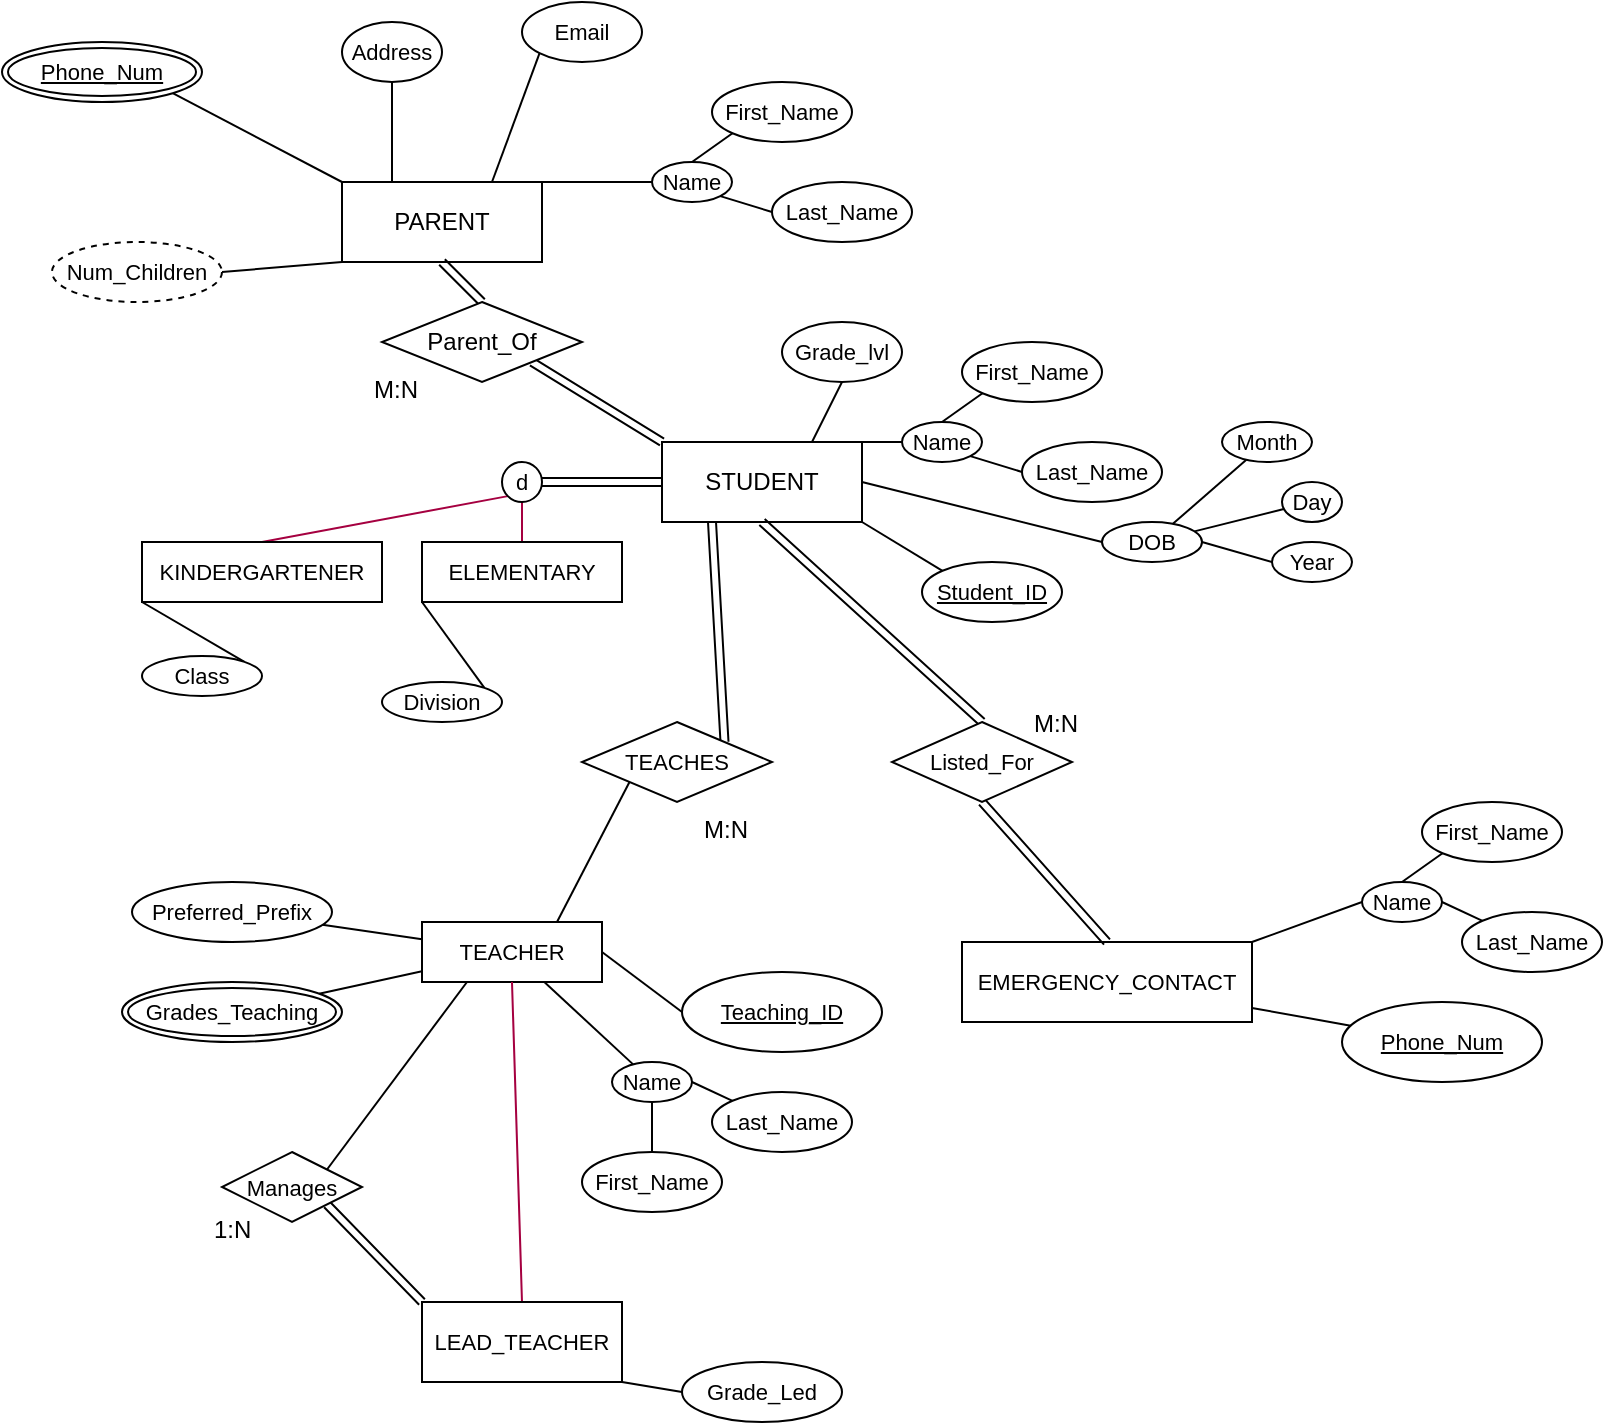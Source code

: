 <mxfile>
    <diagram id="amT59-K38L77S1F5t3s1" name="Page-1">
        <mxGraphModel dx="716" dy="593" grid="1" gridSize="10" guides="1" tooltips="1" connect="1" arrows="1" fold="1" page="1" pageScale="1" pageWidth="850" pageHeight="1100" math="0" shadow="0">
            <root>
                <mxCell id="0"/>
                <mxCell id="1" parent="0"/>
                <mxCell id="21" style="edgeStyle=none;shape=connector;rounded=1;html=1;exitX=1;exitY=1;exitDx=0;exitDy=0;entryX=0;entryY=0;entryDx=0;entryDy=0;labelBackgroundColor=default;strokeColor=default;fontFamily=Helvetica;fontSize=11;fontColor=default;endArrow=none;endFill=0;" parent="1" source="2" target="11" edge="1">
                    <mxGeometry relative="1" as="geometry"/>
                </mxCell>
                <mxCell id="24" style="edgeStyle=none;shape=connector;rounded=1;html=1;exitX=0.75;exitY=0;exitDx=0;exitDy=0;entryX=0.5;entryY=1;entryDx=0;entryDy=0;labelBackgroundColor=default;strokeColor=default;fontFamily=Helvetica;fontSize=11;fontColor=default;endArrow=none;endFill=0;" parent="1" source="2" target="20" edge="1">
                    <mxGeometry relative="1" as="geometry"/>
                </mxCell>
                <mxCell id="40" style="edgeStyle=none;shape=connector;rounded=1;html=1;exitX=1;exitY=0;exitDx=0;exitDy=0;entryX=0;entryY=0.5;entryDx=0;entryDy=0;labelBackgroundColor=default;strokeColor=default;fontFamily=Helvetica;fontSize=11;fontColor=default;endArrow=none;endFill=0;" parent="1" source="2" target="36" edge="1">
                    <mxGeometry relative="1" as="geometry"/>
                </mxCell>
                <mxCell id="2" value="STUDENT" style="whiteSpace=wrap;html=1;align=center;" parent="1" vertex="1">
                    <mxGeometry x="370" y="300" width="100" height="40" as="geometry"/>
                </mxCell>
                <mxCell id="3" value="PARENT" style="whiteSpace=wrap;html=1;align=center;" parent="1" vertex="1">
                    <mxGeometry x="210" y="170" width="100" height="40" as="geometry"/>
                </mxCell>
                <mxCell id="7" style="edgeStyle=none;html=1;exitX=1;exitY=1;exitDx=0;exitDy=0;entryX=0;entryY=0;entryDx=0;entryDy=0;endArrow=none;endFill=0;shape=link;" parent="1" source="4" target="2" edge="1">
                    <mxGeometry relative="1" as="geometry">
                        <mxPoint x="365" y="220" as="sourcePoint"/>
                    </mxGeometry>
                </mxCell>
                <mxCell id="8" style="edgeStyle=none;shape=link;rounded=1;html=1;exitX=0.5;exitY=0;exitDx=0;exitDy=0;entryX=0.5;entryY=1;entryDx=0;entryDy=0;labelBackgroundColor=default;strokeColor=default;fontFamily=Helvetica;fontSize=11;fontColor=default;endArrow=none;endFill=0;" parent="1" source="4" target="3" edge="1">
                    <mxGeometry relative="1" as="geometry"/>
                </mxCell>
                <mxCell id="4" value="Parent_Of" style="shape=rhombus;perimeter=rhombusPerimeter;whiteSpace=wrap;html=1;align=center;" parent="1" vertex="1">
                    <mxGeometry x="230" y="230" width="100" height="40" as="geometry"/>
                </mxCell>
                <mxCell id="9" value="M:N" style="text;strokeColor=none;fillColor=none;spacingLeft=4;spacingRight=4;overflow=hidden;rotatable=0;points=[[0,0.5],[1,0.5]];portConstraint=eastwest;fontSize=12;fontFamily=Helvetica;fontColor=default;" parent="1" vertex="1">
                    <mxGeometry x="220" y="260" width="40" height="30" as="geometry"/>
                </mxCell>
                <mxCell id="10" value="First_Name" style="ellipse;whiteSpace=wrap;html=1;align=center;fontFamily=Helvetica;fontSize=11;fontColor=default;" parent="1" vertex="1">
                    <mxGeometry x="520" y="250" width="70" height="30" as="geometry"/>
                </mxCell>
                <mxCell id="11" value="Student_ID" style="ellipse;whiteSpace=wrap;html=1;align=center;fontStyle=4;fontFamily=Helvetica;fontSize=11;fontColor=default;" parent="1" vertex="1">
                    <mxGeometry x="500" y="360" width="70" height="30" as="geometry"/>
                </mxCell>
                <mxCell id="12" value="Last_Name" style="ellipse;whiteSpace=wrap;html=1;align=center;fontFamily=Helvetica;fontSize=11;fontColor=default;" parent="1" vertex="1">
                    <mxGeometry x="550" y="300" width="70" height="30" as="geometry"/>
                </mxCell>
                <mxCell id="75" style="edgeStyle=none;shape=connector;rounded=1;html=1;exitX=0;exitY=0.5;exitDx=0;exitDy=0;entryX=1;entryY=0.5;entryDx=0;entryDy=0;labelBackgroundColor=default;strokeColor=default;fontFamily=Helvetica;fontSize=11;fontColor=default;endArrow=none;endFill=0;" parent="1" source="13" target="2" edge="1">
                    <mxGeometry relative="1" as="geometry"/>
                </mxCell>
                <mxCell id="13" value="DOB" style="ellipse;whiteSpace=wrap;html=1;align=center;fontFamily=Helvetica;fontSize=11;fontColor=default;" parent="1" vertex="1">
                    <mxGeometry x="590" y="340" width="50" height="20" as="geometry"/>
                </mxCell>
                <mxCell id="74" value="" style="edgeStyle=none;shape=connector;rounded=1;html=1;labelBackgroundColor=default;strokeColor=default;fontFamily=Helvetica;fontSize=11;fontColor=default;endArrow=none;endFill=0;" parent="1" source="14" target="13" edge="1">
                    <mxGeometry relative="1" as="geometry"/>
                </mxCell>
                <mxCell id="14" value="Month" style="ellipse;whiteSpace=wrap;html=1;align=center;fontFamily=Helvetica;fontSize=11;fontColor=default;" parent="1" vertex="1">
                    <mxGeometry x="650" y="290" width="45" height="20" as="geometry"/>
                </mxCell>
                <mxCell id="72" value="" style="edgeStyle=none;shape=connector;rounded=1;html=1;labelBackgroundColor=default;strokeColor=default;fontFamily=Helvetica;fontSize=11;fontColor=default;endArrow=none;endFill=0;" parent="1" source="15" target="13" edge="1">
                    <mxGeometry relative="1" as="geometry"/>
                </mxCell>
                <mxCell id="15" value="Day" style="ellipse;whiteSpace=wrap;html=1;align=center;fontFamily=Helvetica;fontSize=11;fontColor=default;" parent="1" vertex="1">
                    <mxGeometry x="680" y="320" width="30" height="20" as="geometry"/>
                </mxCell>
                <mxCell id="73" style="edgeStyle=none;shape=connector;rounded=1;html=1;exitX=0;exitY=0.5;exitDx=0;exitDy=0;entryX=1;entryY=0.5;entryDx=0;entryDy=0;labelBackgroundColor=default;strokeColor=default;fontFamily=Helvetica;fontSize=11;fontColor=default;endArrow=none;endFill=0;" parent="1" source="16" target="13" edge="1">
                    <mxGeometry relative="1" as="geometry"/>
                </mxCell>
                <mxCell id="16" value="Year" style="ellipse;whiteSpace=wrap;html=1;align=center;fontFamily=Helvetica;fontSize=11;fontColor=default;" parent="1" vertex="1">
                    <mxGeometry x="675" y="350" width="40" height="20" as="geometry"/>
                </mxCell>
                <mxCell id="20" value="Grade_lvl" style="ellipse;whiteSpace=wrap;html=1;align=center;fontFamily=Helvetica;fontSize=11;fontColor=default;" parent="1" vertex="1">
                    <mxGeometry x="430" y="240" width="60" height="30" as="geometry"/>
                </mxCell>
                <mxCell id="31" style="edgeStyle=none;shape=connector;rounded=1;html=1;exitX=0;exitY=1;exitDx=0;exitDy=0;entryX=0.5;entryY=0;entryDx=0;entryDy=0;labelBackgroundColor=default;strokeColor=#A50040;fontFamily=Helvetica;fontSize=11;fontColor=default;endArrow=none;endFill=0;fillColor=#d80073;" parent="1" source="27" target="28" edge="1">
                    <mxGeometry relative="1" as="geometry"/>
                </mxCell>
                <mxCell id="35" style="edgeStyle=none;shape=connector;rounded=1;html=1;exitX=0.5;exitY=1;exitDx=0;exitDy=0;entryX=0.5;entryY=0;entryDx=0;entryDy=0;labelBackgroundColor=default;strokeColor=#A50040;fontFamily=Helvetica;fontSize=11;fontColor=default;endArrow=none;endFill=0;fillColor=#d80073;" parent="1" source="27" target="33" edge="1">
                    <mxGeometry relative="1" as="geometry"/>
                </mxCell>
                <mxCell id="76" value="" style="edgeStyle=none;shape=link;rounded=1;html=1;labelBackgroundColor=default;strokeColor=default;fontFamily=Helvetica;fontSize=11;fontColor=default;endArrow=none;endFill=0;" parent="1" source="27" target="2" edge="1">
                    <mxGeometry relative="1" as="geometry"/>
                </mxCell>
                <mxCell id="27" value="d" style="ellipse;whiteSpace=wrap;html=1;aspect=fixed;fontFamily=Helvetica;fontSize=11;fontColor=default;" parent="1" vertex="1">
                    <mxGeometry x="290" y="310" width="20" height="20" as="geometry"/>
                </mxCell>
                <mxCell id="30" style="edgeStyle=none;shape=connector;rounded=1;html=1;exitX=0;exitY=1;exitDx=0;exitDy=0;entryX=1;entryY=0;entryDx=0;entryDy=0;labelBackgroundColor=default;strokeColor=default;fontFamily=Helvetica;fontSize=11;fontColor=default;endArrow=none;endFill=0;" parent="1" source="28" target="29" edge="1">
                    <mxGeometry relative="1" as="geometry"/>
                </mxCell>
                <mxCell id="28" value="KINDERGARTENER" style="whiteSpace=wrap;html=1;align=center;fontFamily=Helvetica;fontSize=11;fontColor=default;" parent="1" vertex="1">
                    <mxGeometry x="110" y="350" width="120" height="30" as="geometry"/>
                </mxCell>
                <mxCell id="29" value="Class" style="ellipse;whiteSpace=wrap;html=1;align=center;fontFamily=Helvetica;fontSize=11;fontColor=default;" parent="1" vertex="1">
                    <mxGeometry x="110" y="407" width="60" height="20" as="geometry"/>
                </mxCell>
                <mxCell id="32" style="edgeStyle=none;shape=connector;rounded=1;html=1;exitX=0;exitY=1;exitDx=0;exitDy=0;entryX=1;entryY=0;entryDx=0;entryDy=0;labelBackgroundColor=default;strokeColor=default;fontFamily=Helvetica;fontSize=11;fontColor=default;endArrow=none;endFill=0;" parent="1" source="33" target="34" edge="1">
                    <mxGeometry relative="1" as="geometry"/>
                </mxCell>
                <mxCell id="33" value="ELEMENTARY" style="whiteSpace=wrap;html=1;align=center;fontFamily=Helvetica;fontSize=11;fontColor=default;" parent="1" vertex="1">
                    <mxGeometry x="250" y="350" width="100" height="30" as="geometry"/>
                </mxCell>
                <mxCell id="34" value="Division" style="ellipse;whiteSpace=wrap;html=1;align=center;fontFamily=Helvetica;fontSize=11;fontColor=default;" parent="1" vertex="1">
                    <mxGeometry x="230" y="420" width="60" height="20" as="geometry"/>
                </mxCell>
                <mxCell id="41" style="edgeStyle=none;shape=connector;rounded=1;html=1;exitX=0.5;exitY=0;exitDx=0;exitDy=0;entryX=0;entryY=1;entryDx=0;entryDy=0;labelBackgroundColor=default;strokeColor=default;fontFamily=Helvetica;fontSize=11;fontColor=default;endArrow=none;endFill=0;" parent="1" source="36" target="10" edge="1">
                    <mxGeometry relative="1" as="geometry"/>
                </mxCell>
                <mxCell id="42" style="edgeStyle=none;shape=connector;rounded=1;html=1;exitX=1;exitY=1;exitDx=0;exitDy=0;entryX=0;entryY=0.5;entryDx=0;entryDy=0;labelBackgroundColor=default;strokeColor=default;fontFamily=Helvetica;fontSize=11;fontColor=default;endArrow=none;endFill=0;" parent="1" source="36" target="12" edge="1">
                    <mxGeometry relative="1" as="geometry"/>
                </mxCell>
                <mxCell id="36" value="Name" style="ellipse;whiteSpace=wrap;html=1;align=center;fontFamily=Helvetica;fontSize=11;fontColor=default;" parent="1" vertex="1">
                    <mxGeometry x="490" y="290" width="40" height="20" as="geometry"/>
                </mxCell>
                <mxCell id="43" value="First_Name" style="ellipse;whiteSpace=wrap;html=1;align=center;fontFamily=Helvetica;fontSize=11;fontColor=default;" parent="1" vertex="1">
                    <mxGeometry x="395" y="120" width="70" height="30" as="geometry"/>
                </mxCell>
                <mxCell id="44" value="Last_Name" style="ellipse;whiteSpace=wrap;html=1;align=center;fontFamily=Helvetica;fontSize=11;fontColor=default;" parent="1" vertex="1">
                    <mxGeometry x="425" y="170" width="70" height="30" as="geometry"/>
                </mxCell>
                <mxCell id="45" style="edgeStyle=none;shape=connector;rounded=1;html=1;exitX=0.5;exitY=0;exitDx=0;exitDy=0;entryX=0;entryY=1;entryDx=0;entryDy=0;labelBackgroundColor=default;strokeColor=default;fontFamily=Helvetica;fontSize=11;fontColor=default;endArrow=none;endFill=0;" parent="1" source="47" target="43" edge="1">
                    <mxGeometry relative="1" as="geometry"/>
                </mxCell>
                <mxCell id="46" style="edgeStyle=none;shape=connector;rounded=1;html=1;exitX=1;exitY=1;exitDx=0;exitDy=0;entryX=0;entryY=0.5;entryDx=0;entryDy=0;labelBackgroundColor=default;strokeColor=default;fontFamily=Helvetica;fontSize=11;fontColor=default;endArrow=none;endFill=0;" parent="1" source="47" target="44" edge="1">
                    <mxGeometry relative="1" as="geometry"/>
                </mxCell>
                <mxCell id="48" style="edgeStyle=none;shape=connector;rounded=1;html=1;exitX=0;exitY=0.5;exitDx=0;exitDy=0;entryX=1;entryY=0;entryDx=0;entryDy=0;labelBackgroundColor=default;strokeColor=default;fontFamily=Helvetica;fontSize=11;fontColor=default;endArrow=none;endFill=0;" parent="1" source="47" target="3" edge="1">
                    <mxGeometry relative="1" as="geometry"/>
                </mxCell>
                <mxCell id="47" value="Name" style="ellipse;whiteSpace=wrap;html=1;align=center;fontFamily=Helvetica;fontSize=11;fontColor=default;" parent="1" vertex="1">
                    <mxGeometry x="365" y="160" width="40" height="20" as="geometry"/>
                </mxCell>
                <mxCell id="50" style="edgeStyle=none;shape=connector;rounded=1;html=1;exitX=1;exitY=1;exitDx=0;exitDy=0;entryX=0;entryY=0;entryDx=0;entryDy=0;labelBackgroundColor=default;strokeColor=default;fontFamily=Helvetica;fontSize=11;fontColor=default;endArrow=none;endFill=0;" parent="1" source="49" target="3" edge="1">
                    <mxGeometry relative="1" as="geometry"/>
                </mxCell>
                <mxCell id="49" value="&lt;u&gt;Phone_Num&lt;/u&gt;" style="ellipse;shape=doubleEllipse;margin=3;whiteSpace=wrap;html=1;align=center;fontFamily=Helvetica;fontSize=11;fontColor=default;" parent="1" vertex="1">
                    <mxGeometry x="40" y="100" width="100" height="30" as="geometry"/>
                </mxCell>
                <mxCell id="55" style="edgeStyle=none;shape=connector;rounded=1;html=1;exitX=0.5;exitY=1;exitDx=0;exitDy=0;entryX=0.25;entryY=0;entryDx=0;entryDy=0;labelBackgroundColor=default;strokeColor=default;fontFamily=Helvetica;fontSize=11;fontColor=default;endArrow=none;endFill=0;" parent="1" source="51" target="3" edge="1">
                    <mxGeometry relative="1" as="geometry"/>
                </mxCell>
                <mxCell id="51" value="Address" style="ellipse;whiteSpace=wrap;html=1;align=center;fontFamily=Helvetica;fontSize=11;fontColor=default;" parent="1" vertex="1">
                    <mxGeometry x="210" y="90" width="50" height="30" as="geometry"/>
                </mxCell>
                <mxCell id="54" style="edgeStyle=none;shape=connector;rounded=1;html=1;exitX=0;exitY=1;exitDx=0;exitDy=0;entryX=0.75;entryY=0;entryDx=0;entryDy=0;labelBackgroundColor=default;strokeColor=default;fontFamily=Helvetica;fontSize=11;fontColor=default;endArrow=none;endFill=0;" parent="1" source="52" target="3" edge="1">
                    <mxGeometry relative="1" as="geometry"/>
                </mxCell>
                <mxCell id="52" value="Email" style="ellipse;whiteSpace=wrap;html=1;align=center;fontFamily=Helvetica;fontSize=11;fontColor=default;" parent="1" vertex="1">
                    <mxGeometry x="300" y="80" width="60" height="30" as="geometry"/>
                </mxCell>
                <mxCell id="56" value="EMERGENCY_CONTACT" style="whiteSpace=wrap;html=1;align=center;fontFamily=Helvetica;fontSize=11;fontColor=default;" parent="1" vertex="1">
                    <mxGeometry x="520" y="550" width="145" height="40" as="geometry"/>
                </mxCell>
                <mxCell id="57" value="First_Name" style="ellipse;whiteSpace=wrap;html=1;align=center;fontFamily=Helvetica;fontSize=11;fontColor=default;" parent="1" vertex="1">
                    <mxGeometry x="750" y="480" width="70" height="30" as="geometry"/>
                </mxCell>
                <mxCell id="81" style="edgeStyle=none;shape=connector;rounded=1;html=1;exitX=0;exitY=0;exitDx=0;exitDy=0;entryX=1;entryY=0.5;entryDx=0;entryDy=0;labelBackgroundColor=default;strokeColor=default;fontFamily=Helvetica;fontSize=11;fontColor=default;endArrow=none;endFill=0;" parent="1" source="58" target="61" edge="1">
                    <mxGeometry relative="1" as="geometry"/>
                </mxCell>
                <mxCell id="58" value="Last_Name" style="ellipse;whiteSpace=wrap;html=1;align=center;fontFamily=Helvetica;fontSize=11;fontColor=default;" parent="1" vertex="1">
                    <mxGeometry x="770" y="535" width="70" height="30" as="geometry"/>
                </mxCell>
                <mxCell id="59" style="edgeStyle=none;shape=connector;rounded=1;html=1;exitX=0.5;exitY=0;exitDx=0;exitDy=0;entryX=0;entryY=1;entryDx=0;entryDy=0;labelBackgroundColor=default;strokeColor=default;fontFamily=Helvetica;fontSize=11;fontColor=default;endArrow=none;endFill=0;" parent="1" source="61" target="57" edge="1">
                    <mxGeometry relative="1" as="geometry"/>
                </mxCell>
                <mxCell id="62" style="edgeStyle=none;shape=connector;rounded=1;html=1;exitX=0;exitY=0.5;exitDx=0;exitDy=0;entryX=1;entryY=0;entryDx=0;entryDy=0;labelBackgroundColor=default;strokeColor=default;fontFamily=Helvetica;fontSize=11;fontColor=default;endArrow=none;endFill=0;" parent="1" source="61" target="56" edge="1">
                    <mxGeometry relative="1" as="geometry"/>
                </mxCell>
                <mxCell id="61" value="Name" style="ellipse;whiteSpace=wrap;html=1;align=center;fontFamily=Helvetica;fontSize=11;fontColor=default;" parent="1" vertex="1">
                    <mxGeometry x="720" y="520" width="40" height="20" as="geometry"/>
                </mxCell>
                <mxCell id="67" value="" style="edgeStyle=none;shape=connector;rounded=1;html=1;labelBackgroundColor=default;strokeColor=default;fontFamily=Helvetica;fontSize=11;fontColor=default;endArrow=none;endFill=0;" parent="1" source="66" target="56" edge="1">
                    <mxGeometry relative="1" as="geometry"/>
                </mxCell>
                <mxCell id="66" value="Phone_Num" style="ellipse;whiteSpace=wrap;html=1;align=center;fontStyle=4;fontFamily=Helvetica;fontSize=11;fontColor=default;" parent="1" vertex="1">
                    <mxGeometry x="710" y="580" width="100" height="40" as="geometry"/>
                </mxCell>
                <mxCell id="69" style="edgeStyle=none;shape=link;rounded=1;html=1;exitX=0.5;exitY=1;exitDx=0;exitDy=0;entryX=0.5;entryY=0;entryDx=0;entryDy=0;labelBackgroundColor=default;strokeColor=default;fontFamily=Helvetica;fontSize=11;fontColor=default;endArrow=none;endFill=0;" parent="1" source="68" target="56" edge="1">
                    <mxGeometry relative="1" as="geometry"/>
                </mxCell>
                <mxCell id="70" style="edgeStyle=none;shape=link;rounded=1;html=1;exitX=0.5;exitY=0;exitDx=0;exitDy=0;entryX=0.5;entryY=1;entryDx=0;entryDy=0;labelBackgroundColor=default;strokeColor=default;fontFamily=Helvetica;fontSize=11;fontColor=default;endArrow=none;endFill=0;" parent="1" source="68" target="2" edge="1">
                    <mxGeometry relative="1" as="geometry"/>
                </mxCell>
                <mxCell id="68" value="Listed_For" style="shape=rhombus;perimeter=rhombusPerimeter;whiteSpace=wrap;html=1;align=center;fontFamily=Helvetica;fontSize=11;fontColor=default;" parent="1" vertex="1">
                    <mxGeometry x="485" y="440" width="90" height="40" as="geometry"/>
                </mxCell>
                <mxCell id="71" value="M:N" style="text;strokeColor=none;fillColor=none;spacingLeft=4;spacingRight=4;overflow=hidden;rotatable=0;points=[[0,0.5],[1,0.5]];portConstraint=eastwest;fontSize=12;fontFamily=Helvetica;fontColor=default;" parent="1" vertex="1">
                    <mxGeometry x="550" y="427" width="40" height="30" as="geometry"/>
                </mxCell>
                <mxCell id="108" style="edgeStyle=none;shape=connector;rounded=1;html=1;exitX=0.75;exitY=0;exitDx=0;exitDy=0;entryX=0;entryY=1;entryDx=0;entryDy=0;labelBackgroundColor=default;strokeColor=default;fontFamily=Helvetica;fontSize=11;fontColor=default;endArrow=none;endFill=0;" parent="1" source="78" target="107" edge="1">
                    <mxGeometry relative="1" as="geometry"/>
                </mxCell>
                <mxCell id="78" value="TEACHER" style="whiteSpace=wrap;html=1;align=center;fontFamily=Helvetica;fontSize=11;fontColor=default;" parent="1" vertex="1">
                    <mxGeometry x="250" y="540" width="90" height="30" as="geometry"/>
                </mxCell>
                <mxCell id="90" value="" style="edgeStyle=none;shape=connector;rounded=1;html=1;labelBackgroundColor=default;strokeColor=default;fontFamily=Helvetica;fontSize=11;fontColor=default;endArrow=none;endFill=0;" parent="1" source="79" target="78" edge="1">
                    <mxGeometry relative="1" as="geometry"/>
                </mxCell>
                <mxCell id="79" value="Preferred_Prefix" style="ellipse;whiteSpace=wrap;html=1;align=center;fontFamily=Helvetica;fontSize=11;fontColor=default;" parent="1" vertex="1">
                    <mxGeometry x="105" y="520" width="100" height="30" as="geometry"/>
                </mxCell>
                <mxCell id="88" value="" style="edgeStyle=none;shape=connector;rounded=1;html=1;labelBackgroundColor=default;strokeColor=default;fontFamily=Helvetica;fontSize=11;fontColor=default;endArrow=none;endFill=0;" parent="1" source="82" target="86" edge="1">
                    <mxGeometry relative="1" as="geometry"/>
                </mxCell>
                <mxCell id="82" value="First_Name" style="ellipse;whiteSpace=wrap;html=1;align=center;fontFamily=Helvetica;fontSize=11;fontColor=default;" parent="1" vertex="1">
                    <mxGeometry x="330" y="655" width="70" height="30" as="geometry"/>
                </mxCell>
                <mxCell id="83" style="edgeStyle=none;shape=connector;rounded=1;html=1;exitX=0;exitY=0;exitDx=0;exitDy=0;entryX=1;entryY=0.5;entryDx=0;entryDy=0;labelBackgroundColor=default;strokeColor=default;fontFamily=Helvetica;fontSize=11;fontColor=default;endArrow=none;endFill=0;" parent="1" source="84" target="86" edge="1">
                    <mxGeometry relative="1" as="geometry"/>
                </mxCell>
                <mxCell id="84" value="Last_Name" style="ellipse;whiteSpace=wrap;html=1;align=center;fontFamily=Helvetica;fontSize=11;fontColor=default;" parent="1" vertex="1">
                    <mxGeometry x="395" y="625" width="70" height="30" as="geometry"/>
                </mxCell>
                <mxCell id="89" value="" style="edgeStyle=none;shape=connector;rounded=1;html=1;labelBackgroundColor=default;strokeColor=default;fontFamily=Helvetica;fontSize=11;fontColor=default;endArrow=none;endFill=0;" parent="1" source="86" target="78" edge="1">
                    <mxGeometry relative="1" as="geometry"/>
                </mxCell>
                <mxCell id="86" value="Name" style="ellipse;whiteSpace=wrap;html=1;align=center;fontFamily=Helvetica;fontSize=11;fontColor=default;" parent="1" vertex="1">
                    <mxGeometry x="345" y="610" width="40" height="20" as="geometry"/>
                </mxCell>
                <mxCell id="92" value="" style="edgeStyle=none;shape=connector;rounded=1;html=1;labelBackgroundColor=default;strokeColor=default;fontFamily=Helvetica;fontSize=11;fontColor=default;endArrow=none;endFill=0;" parent="1" source="91" target="78" edge="1">
                    <mxGeometry relative="1" as="geometry"/>
                </mxCell>
                <mxCell id="91" value="Grades_Teaching" style="ellipse;shape=doubleEllipse;margin=3;whiteSpace=wrap;html=1;align=center;fontFamily=Helvetica;fontSize=11;fontColor=default;" parent="1" vertex="1">
                    <mxGeometry x="100" y="570" width="110" height="30" as="geometry"/>
                </mxCell>
                <mxCell id="95" style="edgeStyle=none;shape=connector;rounded=1;html=1;exitX=0;exitY=0.5;exitDx=0;exitDy=0;entryX=1;entryY=0.5;entryDx=0;entryDy=0;labelBackgroundColor=default;strokeColor=default;fontFamily=Helvetica;fontSize=11;fontColor=default;endArrow=none;endFill=0;" parent="1" source="93" target="78" edge="1">
                    <mxGeometry relative="1" as="geometry"/>
                </mxCell>
                <mxCell id="93" value="Teaching_ID" style="ellipse;whiteSpace=wrap;html=1;align=center;fontStyle=4;fontFamily=Helvetica;fontSize=11;fontColor=default;" parent="1" vertex="1">
                    <mxGeometry x="380" y="565" width="100" height="40" as="geometry"/>
                </mxCell>
                <mxCell id="98" style="edgeStyle=none;shape=connector;rounded=1;html=1;exitX=0.5;exitY=0;exitDx=0;exitDy=0;entryX=0.5;entryY=1;entryDx=0;entryDy=0;labelBackgroundColor=default;strokeColor=#A50040;fontFamily=Helvetica;fontSize=11;fontColor=default;endArrow=none;endFill=0;fillColor=#d80073;" parent="1" source="96" target="78" edge="1">
                    <mxGeometry relative="1" as="geometry"/>
                </mxCell>
                <mxCell id="100" style="edgeStyle=none;rounded=1;html=1;exitX=0;exitY=0;exitDx=0;exitDy=0;entryX=1;entryY=1;entryDx=0;entryDy=0;labelBackgroundColor=default;strokeColor=default;fontFamily=Helvetica;fontSize=11;fontColor=default;endArrow=none;endFill=0;shape=link;" parent="1" source="96" target="99" edge="1">
                    <mxGeometry relative="1" as="geometry"/>
                </mxCell>
                <mxCell id="106" style="edgeStyle=none;shape=connector;rounded=1;html=1;exitX=1;exitY=1;exitDx=0;exitDy=0;entryX=0;entryY=0.5;entryDx=0;entryDy=0;labelBackgroundColor=default;strokeColor=default;fontFamily=Helvetica;fontSize=11;fontColor=default;endArrow=none;endFill=0;" parent="1" source="96" target="105" edge="1">
                    <mxGeometry relative="1" as="geometry"/>
                </mxCell>
                <mxCell id="96" value="LEAD_TEACHER" style="whiteSpace=wrap;html=1;align=center;fontFamily=Helvetica;fontSize=11;fontColor=default;" parent="1" vertex="1">
                    <mxGeometry x="250" y="730" width="100" height="40" as="geometry"/>
                </mxCell>
                <mxCell id="101" style="edgeStyle=none;rounded=1;html=1;exitX=1;exitY=0;exitDx=0;exitDy=0;entryX=0.25;entryY=1;entryDx=0;entryDy=0;labelBackgroundColor=default;strokeColor=default;fontFamily=Helvetica;fontSize=11;fontColor=default;endArrow=none;endFill=0;" parent="1" source="99" target="78" edge="1">
                    <mxGeometry relative="1" as="geometry"/>
                </mxCell>
                <mxCell id="99" value="Manages" style="shape=rhombus;perimeter=rhombusPerimeter;whiteSpace=wrap;html=1;align=center;fontFamily=Helvetica;fontSize=11;fontColor=default;" parent="1" vertex="1">
                    <mxGeometry x="150" y="655" width="70" height="35" as="geometry"/>
                </mxCell>
                <mxCell id="102" value="1:N" style="text;strokeColor=none;fillColor=none;spacingLeft=4;spacingRight=4;overflow=hidden;rotatable=0;points=[[0,0.5],[1,0.5]];portConstraint=eastwest;fontSize=12;fontFamily=Helvetica;fontColor=default;" parent="1" vertex="1">
                    <mxGeometry x="140" y="680" width="40" height="30" as="geometry"/>
                </mxCell>
                <mxCell id="105" value="Grade_Led" style="ellipse;whiteSpace=wrap;html=1;align=center;fontFamily=Helvetica;fontSize=11;fontColor=default;" parent="1" vertex="1">
                    <mxGeometry x="380" y="760" width="80" height="30" as="geometry"/>
                </mxCell>
                <mxCell id="109" style="edgeStyle=none;shape=link;rounded=1;html=1;exitX=1;exitY=0;exitDx=0;exitDy=0;entryX=0.25;entryY=1;entryDx=0;entryDy=0;labelBackgroundColor=default;strokeColor=default;fontFamily=Helvetica;fontSize=11;fontColor=default;endArrow=none;endFill=0;" parent="1" source="107" target="2" edge="1">
                    <mxGeometry relative="1" as="geometry"/>
                </mxCell>
                <mxCell id="107" value="TEACHES" style="shape=rhombus;perimeter=rhombusPerimeter;whiteSpace=wrap;html=1;align=center;fontFamily=Helvetica;fontSize=11;fontColor=default;" parent="1" vertex="1">
                    <mxGeometry x="330" y="440" width="95" height="40" as="geometry"/>
                </mxCell>
                <mxCell id="110" value="M:N" style="text;strokeColor=none;fillColor=none;spacingLeft=4;spacingRight=4;overflow=hidden;rotatable=0;points=[[0,0.5],[1,0.5]];portConstraint=eastwest;fontSize=12;fontFamily=Helvetica;fontColor=default;" parent="1" vertex="1">
                    <mxGeometry x="385" y="480" width="40" height="30" as="geometry"/>
                </mxCell>
                <mxCell id="114" style="edgeStyle=none;html=1;exitX=1;exitY=0.5;exitDx=0;exitDy=0;entryX=0;entryY=1;entryDx=0;entryDy=0;endArrow=none;endFill=0;" edge="1" parent="1" source="111" target="3">
                    <mxGeometry relative="1" as="geometry"/>
                </mxCell>
                <mxCell id="111" value="Num_Children" style="ellipse;whiteSpace=wrap;html=1;align=center;dashed=1;fontFamily=Helvetica;fontSize=11;fontColor=default;" parent="1" vertex="1">
                    <mxGeometry x="65" y="200" width="85" height="30" as="geometry"/>
                </mxCell>
            </root>
        </mxGraphModel>
    </diagram>
</mxfile>